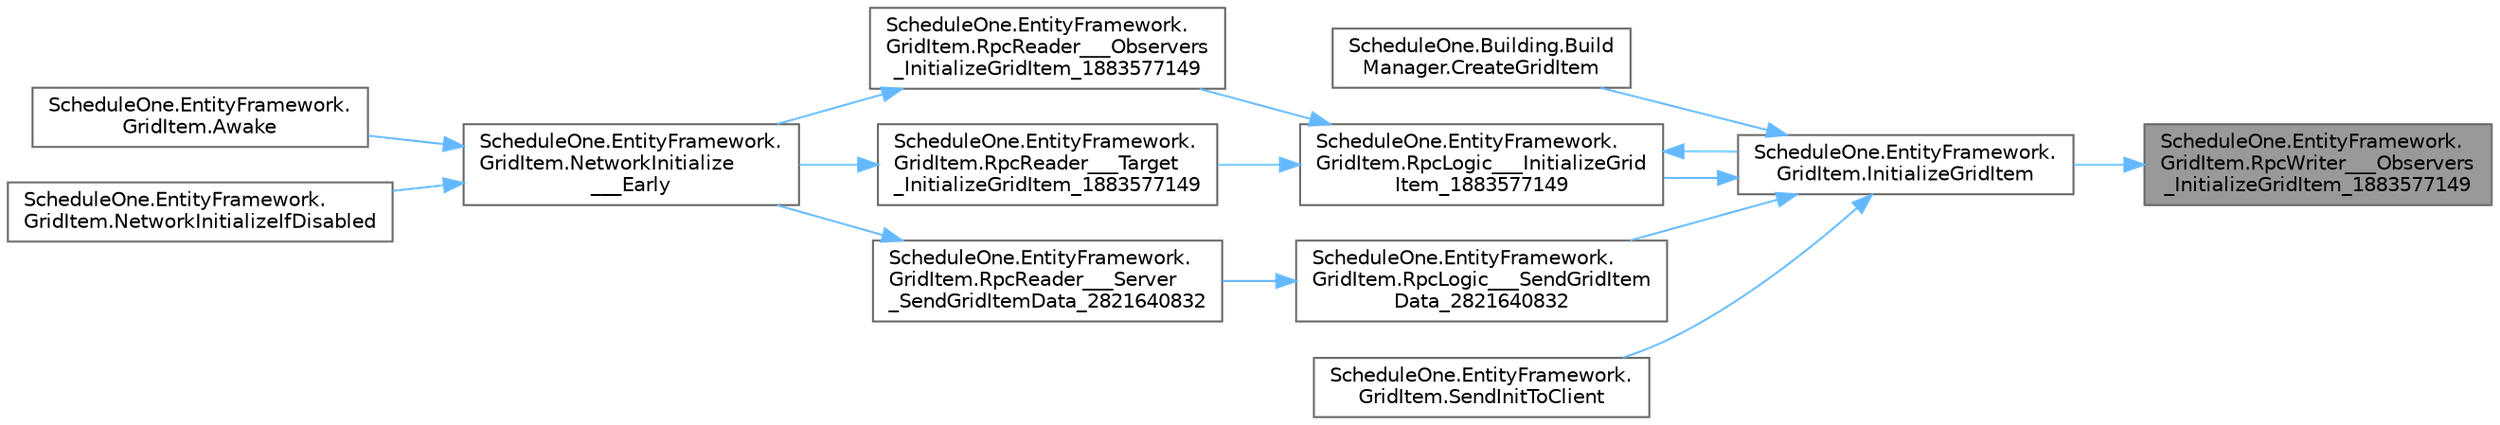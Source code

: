 digraph "ScheduleOne.EntityFramework.GridItem.RpcWriter___Observers_InitializeGridItem_1883577149"
{
 // LATEX_PDF_SIZE
  bgcolor="transparent";
  edge [fontname=Helvetica,fontsize=10,labelfontname=Helvetica,labelfontsize=10];
  node [fontname=Helvetica,fontsize=10,shape=box,height=0.2,width=0.4];
  rankdir="RL";
  Node1 [id="Node000001",label="ScheduleOne.EntityFramework.\lGridItem.RpcWriter___Observers\l_InitializeGridItem_1883577149",height=0.2,width=0.4,color="gray40", fillcolor="grey60", style="filled", fontcolor="black",tooltip=" "];
  Node1 -> Node2 [id="edge1_Node000001_Node000002",dir="back",color="steelblue1",style="solid",tooltip=" "];
  Node2 [id="Node000002",label="ScheduleOne.EntityFramework.\lGridItem.InitializeGridItem",height=0.2,width=0.4,color="grey40", fillcolor="white", style="filled",URL="$class_schedule_one_1_1_entity_framework_1_1_grid_item.html#a7463780af68330d22f7fa2b87c1b7233",tooltip=" "];
  Node2 -> Node3 [id="edge2_Node000002_Node000003",dir="back",color="steelblue1",style="solid",tooltip=" "];
  Node3 [id="Node000003",label="ScheduleOne.Building.Build\lManager.CreateGridItem",height=0.2,width=0.4,color="grey40", fillcolor="white", style="filled",URL="$class_schedule_one_1_1_building_1_1_build_manager.html#aa201bda974739c02d9b2036c5f91b484",tooltip=" "];
  Node2 -> Node4 [id="edge3_Node000002_Node000004",dir="back",color="steelblue1",style="solid",tooltip=" "];
  Node4 [id="Node000004",label="ScheduleOne.EntityFramework.\lGridItem.RpcLogic___InitializeGrid\lItem_1883577149",height=0.2,width=0.4,color="grey40", fillcolor="white", style="filled",URL="$class_schedule_one_1_1_entity_framework_1_1_grid_item.html#a760f1b698394a07a98072d9f164fd118",tooltip=" "];
  Node4 -> Node2 [id="edge4_Node000004_Node000002",dir="back",color="steelblue1",style="solid",tooltip=" "];
  Node4 -> Node5 [id="edge5_Node000004_Node000005",dir="back",color="steelblue1",style="solid",tooltip=" "];
  Node5 [id="Node000005",label="ScheduleOne.EntityFramework.\lGridItem.RpcReader___Observers\l_InitializeGridItem_1883577149",height=0.2,width=0.4,color="grey40", fillcolor="white", style="filled",URL="$class_schedule_one_1_1_entity_framework_1_1_grid_item.html#a51bec78ad5bf0787d86c6db976546b16",tooltip=" "];
  Node5 -> Node6 [id="edge6_Node000005_Node000006",dir="back",color="steelblue1",style="solid",tooltip=" "];
  Node6 [id="Node000006",label="ScheduleOne.EntityFramework.\lGridItem.NetworkInitialize\l___Early",height=0.2,width=0.4,color="grey40", fillcolor="white", style="filled",URL="$class_schedule_one_1_1_entity_framework_1_1_grid_item.html#a1599c3a13fd3b44eff48bedcb37d68c8",tooltip=" "];
  Node6 -> Node7 [id="edge7_Node000006_Node000007",dir="back",color="steelblue1",style="solid",tooltip=" "];
  Node7 [id="Node000007",label="ScheduleOne.EntityFramework.\lGridItem.Awake",height=0.2,width=0.4,color="grey40", fillcolor="white", style="filled",URL="$class_schedule_one_1_1_entity_framework_1_1_grid_item.html#a1c5a34c9f99a8f32110702bf3c263a33",tooltip=" "];
  Node6 -> Node8 [id="edge8_Node000006_Node000008",dir="back",color="steelblue1",style="solid",tooltip=" "];
  Node8 [id="Node000008",label="ScheduleOne.EntityFramework.\lGridItem.NetworkInitializeIfDisabled",height=0.2,width=0.4,color="grey40", fillcolor="white", style="filled",URL="$class_schedule_one_1_1_entity_framework_1_1_grid_item.html#ab2d39d44190f19a6288a4c8a83ac0187",tooltip=" "];
  Node4 -> Node9 [id="edge9_Node000004_Node000009",dir="back",color="steelblue1",style="solid",tooltip=" "];
  Node9 [id="Node000009",label="ScheduleOne.EntityFramework.\lGridItem.RpcReader___Target\l_InitializeGridItem_1883577149",height=0.2,width=0.4,color="grey40", fillcolor="white", style="filled",URL="$class_schedule_one_1_1_entity_framework_1_1_grid_item.html#ab5c9786a7f6b5292e280469cf05b0fb2",tooltip=" "];
  Node9 -> Node6 [id="edge10_Node000009_Node000006",dir="back",color="steelblue1",style="solid",tooltip=" "];
  Node2 -> Node10 [id="edge11_Node000002_Node000010",dir="back",color="steelblue1",style="solid",tooltip=" "];
  Node10 [id="Node000010",label="ScheduleOne.EntityFramework.\lGridItem.RpcLogic___SendGridItem\lData_2821640832",height=0.2,width=0.4,color="grey40", fillcolor="white", style="filled",URL="$class_schedule_one_1_1_entity_framework_1_1_grid_item.html#a25e9bf255f7d52373a8d47e1369e0f21",tooltip=" "];
  Node10 -> Node11 [id="edge12_Node000010_Node000011",dir="back",color="steelblue1",style="solid",tooltip=" "];
  Node11 [id="Node000011",label="ScheduleOne.EntityFramework.\lGridItem.RpcReader___Server\l_SendGridItemData_2821640832",height=0.2,width=0.4,color="grey40", fillcolor="white", style="filled",URL="$class_schedule_one_1_1_entity_framework_1_1_grid_item.html#adf7693ac4274f2336c77d4b192647181",tooltip=" "];
  Node11 -> Node6 [id="edge13_Node000011_Node000006",dir="back",color="steelblue1",style="solid",tooltip=" "];
  Node2 -> Node12 [id="edge14_Node000002_Node000012",dir="back",color="steelblue1",style="solid",tooltip=" "];
  Node12 [id="Node000012",label="ScheduleOne.EntityFramework.\lGridItem.SendInitToClient",height=0.2,width=0.4,color="grey40", fillcolor="white", style="filled",URL="$class_schedule_one_1_1_entity_framework_1_1_grid_item.html#a6974c6f02f59c1003789c222fd736968",tooltip=" "];
}
